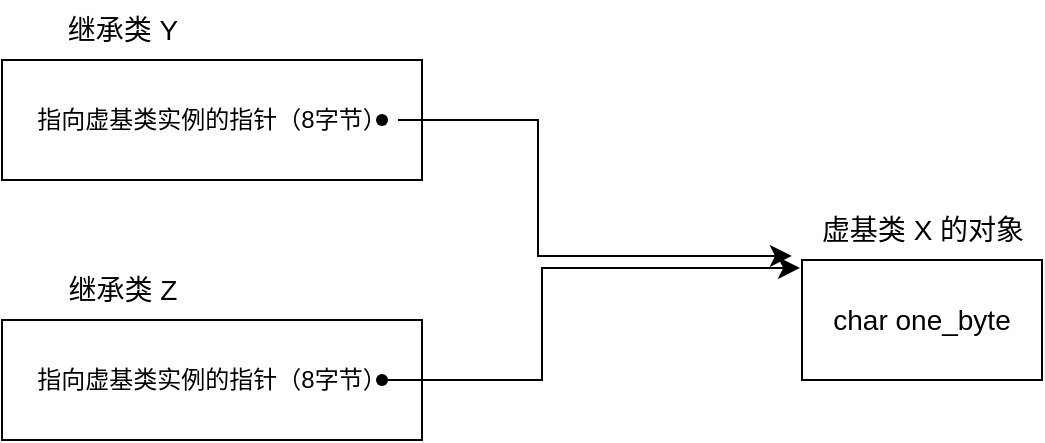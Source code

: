 <mxfile version="21.7.5" type="device">
  <diagram name="第 1 页" id="R0vbw-Ek2zc4bJ7mE8qg">
    <mxGraphModel dx="2074" dy="1150" grid="1" gridSize="10" guides="1" tooltips="1" connect="1" arrows="1" fold="1" page="1" pageScale="1" pageWidth="827" pageHeight="1169" math="0" shadow="0">
      <root>
        <mxCell id="0" />
        <mxCell id="1" parent="0" />
        <mxCell id="MyYjl77unRjxFLSENZc_-5" value="" style="group" vertex="1" connectable="0" parent="1">
          <mxGeometry x="550" y="400" width="120" height="90" as="geometry" />
        </mxCell>
        <mxCell id="MyYjl77unRjxFLSENZc_-3" value="&lt;font style=&quot;font-size: 14px;&quot;&gt;char one_byte&lt;/font&gt;" style="rounded=0;whiteSpace=wrap;html=1;" vertex="1" parent="MyYjl77unRjxFLSENZc_-5">
          <mxGeometry y="30" width="120" height="60" as="geometry" />
        </mxCell>
        <mxCell id="MyYjl77unRjxFLSENZc_-4" value="&lt;font style=&quot;font-size: 14px;&quot;&gt;虚基类 X 的对象&lt;/font&gt;" style="text;html=1;align=center;verticalAlign=middle;resizable=0;points=[];autosize=1;strokeColor=none;fillColor=none;" vertex="1" parent="MyYjl77unRjxFLSENZc_-5">
          <mxGeometry width="120" height="30" as="geometry" />
        </mxCell>
        <mxCell id="MyYjl77unRjxFLSENZc_-8" value="" style="group" vertex="1" connectable="0" parent="1">
          <mxGeometry x="150" y="430" width="210" height="90" as="geometry" />
        </mxCell>
        <mxCell id="MyYjl77unRjxFLSENZc_-2" value="指向虚基类实例的指针（8字节）" style="rounded=0;whiteSpace=wrap;html=1;" vertex="1" parent="MyYjl77unRjxFLSENZc_-8">
          <mxGeometry y="30" width="210" height="60" as="geometry" />
        </mxCell>
        <mxCell id="MyYjl77unRjxFLSENZc_-7" value="&lt;font style=&quot;font-size: 14px;&quot;&gt;继承类 Z&lt;/font&gt;" style="text;html=1;align=center;verticalAlign=middle;resizable=0;points=[];autosize=1;strokeColor=none;fillColor=none;" vertex="1" parent="MyYjl77unRjxFLSENZc_-8">
          <mxGeometry x="20" width="80" height="30" as="geometry" />
        </mxCell>
        <mxCell id="MyYjl77unRjxFLSENZc_-16" value="" style="shape=waypoint;sketch=0;fillStyle=solid;size=6;pointerEvents=1;points=[];fillColor=none;resizable=0;rotatable=0;perimeter=centerPerimeter;snapToPoint=1;" vertex="1" parent="MyYjl77unRjxFLSENZc_-8">
          <mxGeometry x="180" y="50" width="20" height="20" as="geometry" />
        </mxCell>
        <mxCell id="MyYjl77unRjxFLSENZc_-9" value="" style="group" vertex="1" connectable="0" parent="1">
          <mxGeometry x="150" y="300" width="210" height="90" as="geometry" />
        </mxCell>
        <mxCell id="MyYjl77unRjxFLSENZc_-1" value="指向虚基类实例的指针（8字节）" style="rounded=0;whiteSpace=wrap;html=1;" vertex="1" parent="MyYjl77unRjxFLSENZc_-9">
          <mxGeometry y="30" width="210" height="60" as="geometry" />
        </mxCell>
        <mxCell id="MyYjl77unRjxFLSENZc_-6" value="&lt;font style=&quot;font-size: 14px;&quot;&gt;继承类 Y&lt;/font&gt;" style="text;html=1;align=center;verticalAlign=middle;resizable=0;points=[];autosize=1;strokeColor=none;fillColor=none;" vertex="1" parent="MyYjl77unRjxFLSENZc_-9">
          <mxGeometry x="20" width="80" height="30" as="geometry" />
        </mxCell>
        <mxCell id="MyYjl77unRjxFLSENZc_-15" value="" style="shape=waypoint;sketch=0;fillStyle=solid;size=6;pointerEvents=1;points=[];fillColor=none;resizable=0;rotatable=0;perimeter=centerPerimeter;snapToPoint=1;" vertex="1" parent="MyYjl77unRjxFLSENZc_-9">
          <mxGeometry x="180" y="50" width="20" height="20" as="geometry" />
        </mxCell>
        <mxCell id="MyYjl77unRjxFLSENZc_-19" value="" style="edgeStyle=elbowEdgeStyle;elbow=horizontal;endArrow=classic;html=1;curved=0;rounded=0;endSize=8;startSize=8;entryX=-0.033;entryY=1.133;entryDx=0;entryDy=0;entryPerimeter=0;" edge="1" parent="1">
          <mxGeometry width="50" height="50" relative="1" as="geometry">
            <mxPoint x="343" y="490" as="sourcePoint" />
            <mxPoint x="549.04" y="433.99" as="targetPoint" />
            <Array as="points">
              <mxPoint x="420" y="460" />
            </Array>
          </mxGeometry>
        </mxCell>
        <mxCell id="MyYjl77unRjxFLSENZc_-22" value="" style="edgeStyle=elbowEdgeStyle;endArrow=classic;html=1;rounded=0;endSize=8;startSize=8;entryX=-0.042;entryY=0.933;entryDx=0;entryDy=0;entryPerimeter=0;" edge="1" parent="1" target="MyYjl77unRjxFLSENZc_-4">
          <mxGeometry width="50" height="50" relative="1" as="geometry">
            <mxPoint x="348" y="360" as="sourcePoint" />
            <mxPoint x="540" y="430" as="targetPoint" />
            <Array as="points">
              <mxPoint x="418" y="390" />
            </Array>
          </mxGeometry>
        </mxCell>
      </root>
    </mxGraphModel>
  </diagram>
</mxfile>

